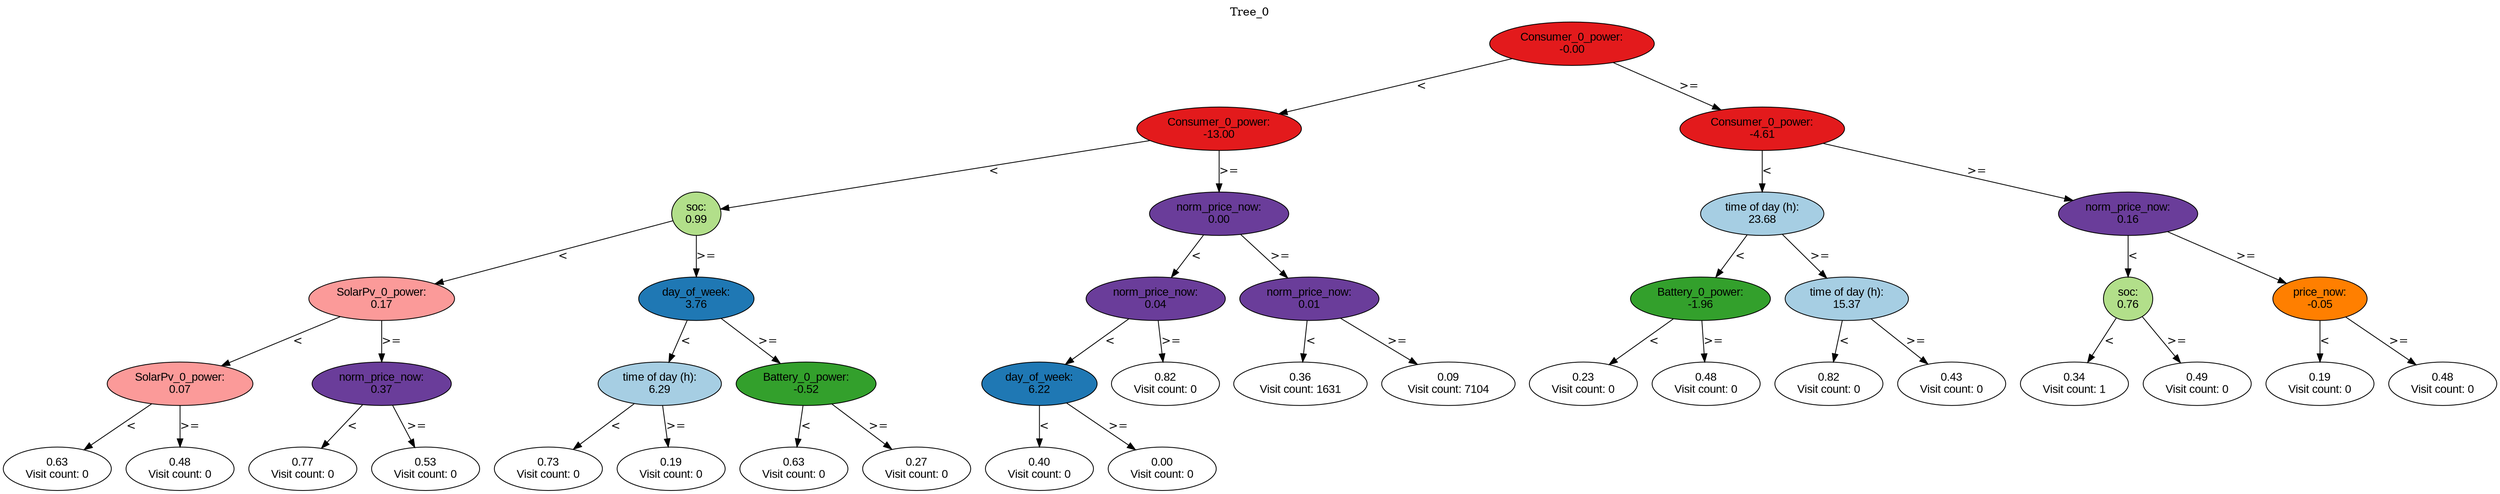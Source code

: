 digraph BST {
    node [fontname="Arial" style=filled colorscheme=paired12];
    0 [ label = "Consumer_0_power:
-0.00" fillcolor=6];
    1 [ label = "Consumer_0_power:
-13.00" fillcolor=6];
    2 [ label = "soc:
0.99" fillcolor=3];
    3 [ label = "SolarPv_0_power:
0.17" fillcolor=5];
    4 [ label = "SolarPv_0_power:
0.07" fillcolor=5];
    5 [ label = "0.63
Visit count: 0" fillcolor=white];
    6 [ label = "0.48
Visit count: 0" fillcolor=white];
    7 [ label = "norm_price_now:
0.37" fillcolor=10];
    8 [ label = "0.77
Visit count: 0" fillcolor=white];
    9 [ label = "0.53
Visit count: 0" fillcolor=white];
    10 [ label = "day_of_week:
3.76" fillcolor=2];
    11 [ label = "time of day (h):
6.29" fillcolor=1];
    12 [ label = "0.73
Visit count: 0" fillcolor=white];
    13 [ label = "0.19
Visit count: 0" fillcolor=white];
    14 [ label = "Battery_0_power:
-0.52" fillcolor=4];
    15 [ label = "0.63
Visit count: 0" fillcolor=white];
    16 [ label = "0.27
Visit count: 0" fillcolor=white];
    17 [ label = "norm_price_now:
0.00" fillcolor=10];
    18 [ label = "norm_price_now:
0.04" fillcolor=10];
    19 [ label = "day_of_week:
6.22" fillcolor=2];
    20 [ label = "0.40
Visit count: 0" fillcolor=white];
    21 [ label = "0.00
Visit count: 0" fillcolor=white];
    22 [ label = "0.82
Visit count: 0" fillcolor=white];
    23 [ label = "norm_price_now:
0.01" fillcolor=10];
    24 [ label = "0.36
Visit count: 1631" fillcolor=white];
    25 [ label = "0.09
Visit count: 7104" fillcolor=white];
    26 [ label = "Consumer_0_power:
-4.61" fillcolor=6];
    27 [ label = "time of day (h):
23.68" fillcolor=1];
    28 [ label = "Battery_0_power:
-1.96" fillcolor=4];
    29 [ label = "0.23
Visit count: 0" fillcolor=white];
    30 [ label = "0.48
Visit count: 0" fillcolor=white];
    31 [ label = "time of day (h):
15.37" fillcolor=1];
    32 [ label = "0.82
Visit count: 0" fillcolor=white];
    33 [ label = "0.43
Visit count: 0" fillcolor=white];
    34 [ label = "norm_price_now:
0.16" fillcolor=10];
    35 [ label = "soc:
0.76" fillcolor=3];
    36 [ label = "0.34
Visit count: 1" fillcolor=white];
    37 [ label = "0.49
Visit count: 0" fillcolor=white];
    38 [ label = "price_now:
-0.05" fillcolor=8];
    39 [ label = "0.19
Visit count: 0" fillcolor=white];
    40 [ label = "0.48
Visit count: 0" fillcolor=white];

    0  -> 1[ label = "<"];
    0  -> 26[ label = ">="];
    1  -> 2[ label = "<"];
    1  -> 17[ label = ">="];
    2  -> 3[ label = "<"];
    2  -> 10[ label = ">="];
    3  -> 4[ label = "<"];
    3  -> 7[ label = ">="];
    4  -> 5[ label = "<"];
    4  -> 6[ label = ">="];
    7  -> 8[ label = "<"];
    7  -> 9[ label = ">="];
    10  -> 11[ label = "<"];
    10  -> 14[ label = ">="];
    11  -> 12[ label = "<"];
    11  -> 13[ label = ">="];
    14  -> 15[ label = "<"];
    14  -> 16[ label = ">="];
    17  -> 18[ label = "<"];
    17  -> 23[ label = ">="];
    18  -> 19[ label = "<"];
    18  -> 22[ label = ">="];
    19  -> 20[ label = "<"];
    19  -> 21[ label = ">="];
    23  -> 24[ label = "<"];
    23  -> 25[ label = ">="];
    26  -> 27[ label = "<"];
    26  -> 34[ label = ">="];
    27  -> 28[ label = "<"];
    27  -> 31[ label = ">="];
    28  -> 29[ label = "<"];
    28  -> 30[ label = ">="];
    31  -> 32[ label = "<"];
    31  -> 33[ label = ">="];
    34  -> 35[ label = "<"];
    34  -> 38[ label = ">="];
    35  -> 36[ label = "<"];
    35  -> 37[ label = ">="];
    38  -> 39[ label = "<"];
    38  -> 40[ label = ">="];

    labelloc="t";
    label="Tree_0";
}